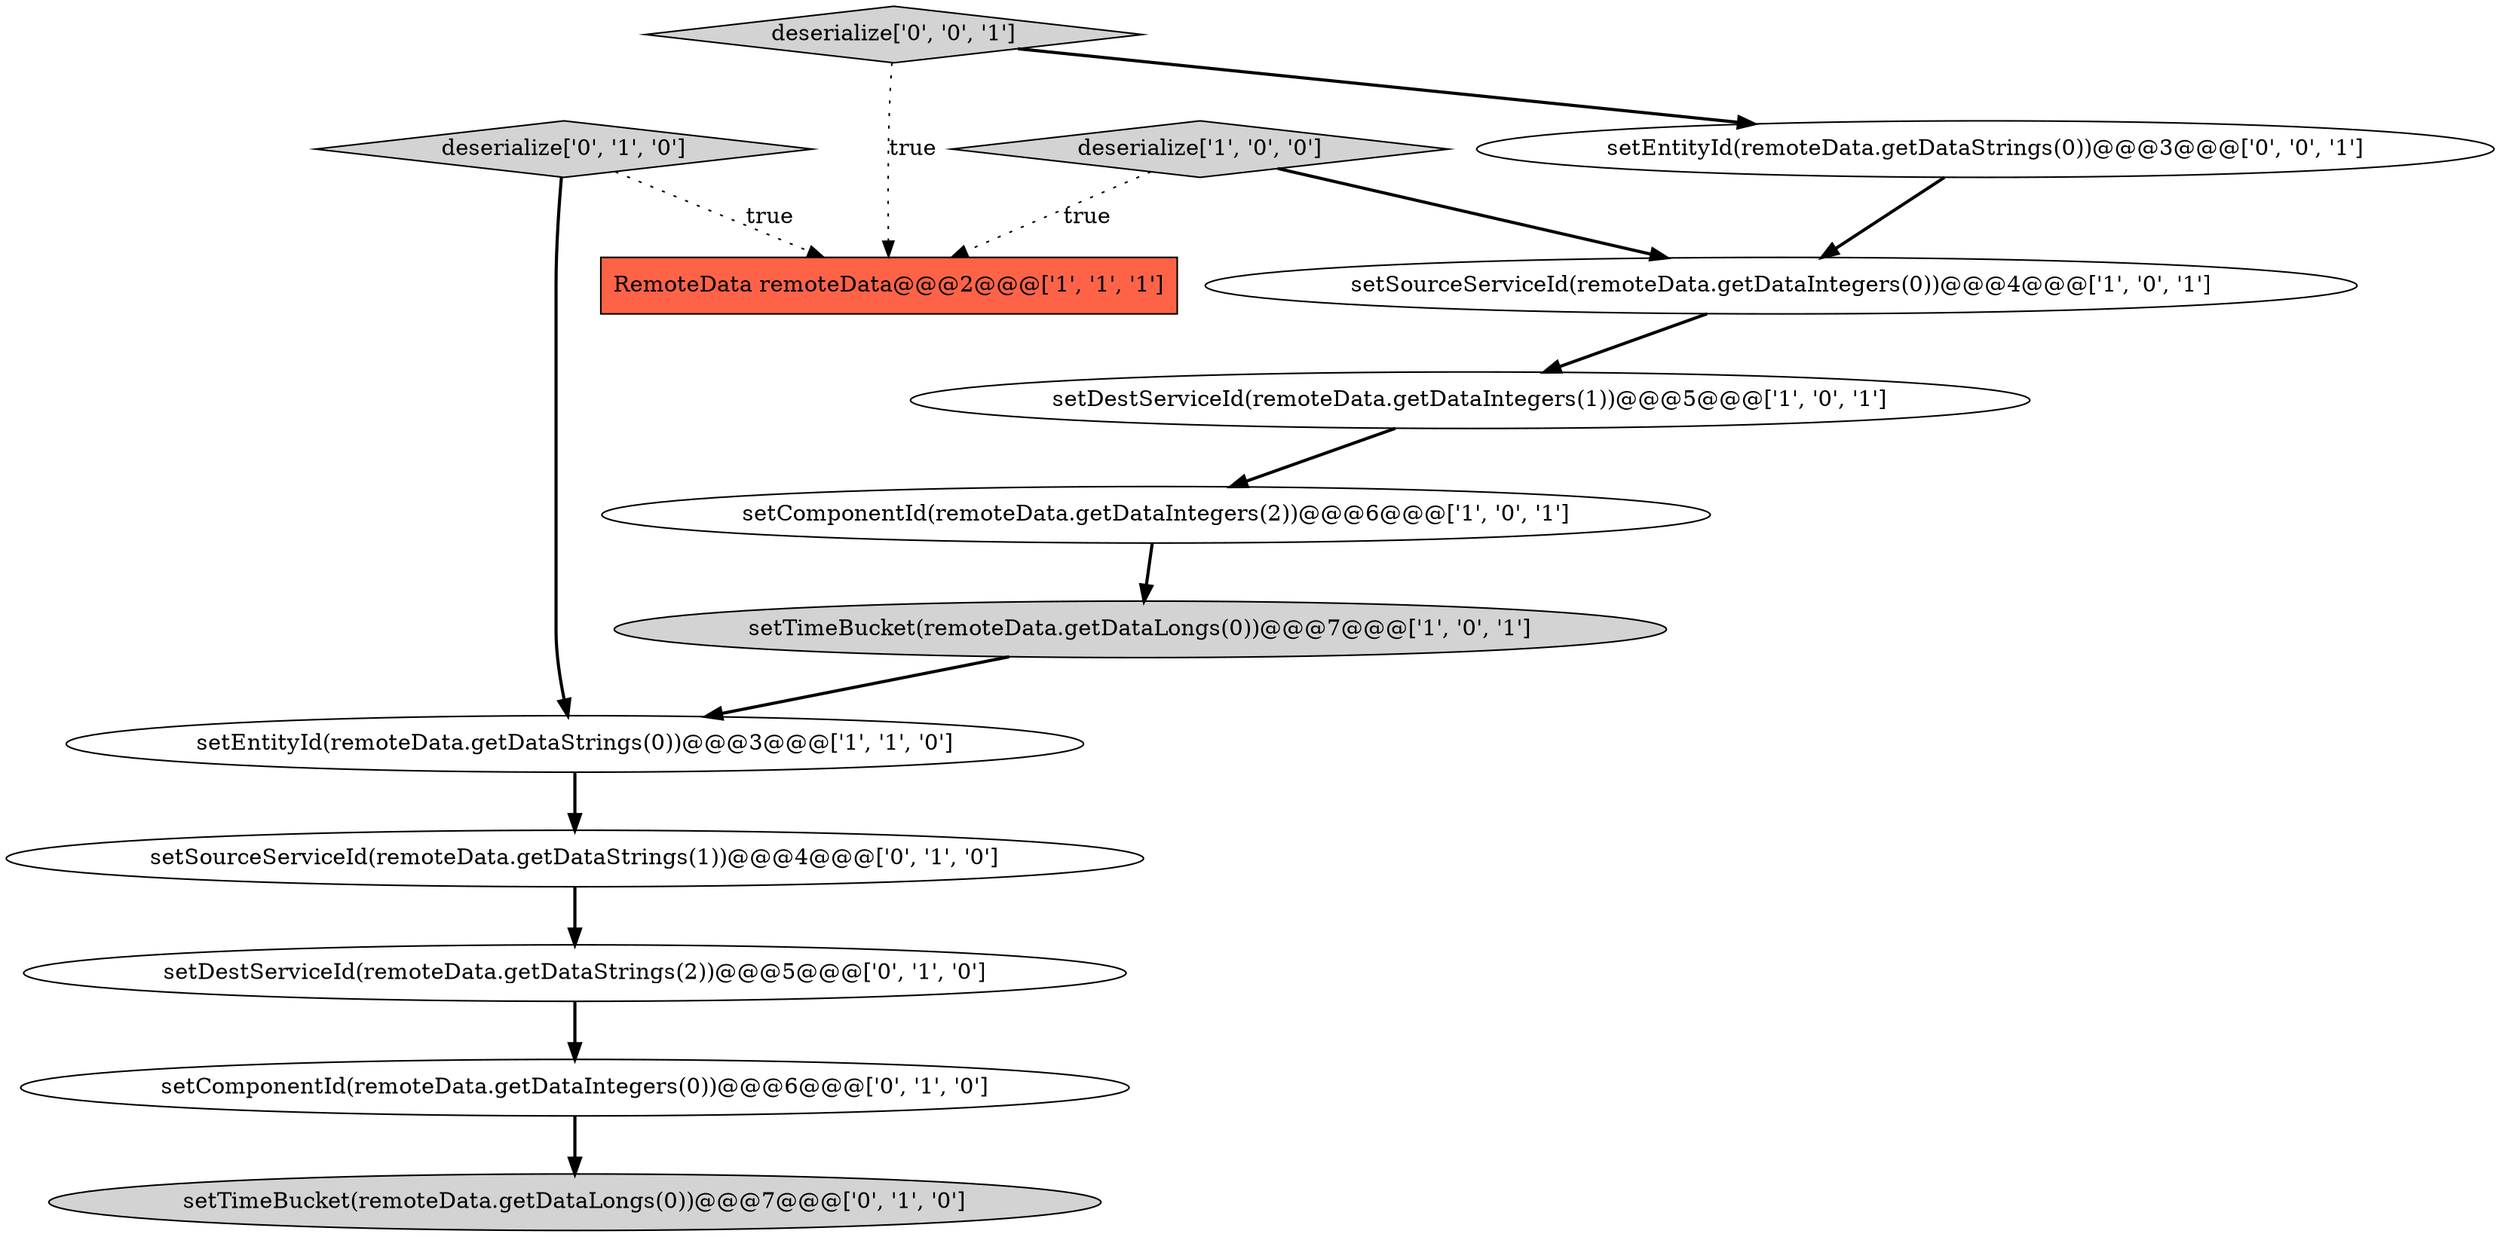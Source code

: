 digraph {
13 [style = filled, label = "setEntityId(remoteData.getDataStrings(0))@@@3@@@['0', '0', '1']", fillcolor = white, shape = ellipse image = "AAA0AAABBB3BBB"];
2 [style = filled, label = "setDestServiceId(remoteData.getDataIntegers(1))@@@5@@@['1', '0', '1']", fillcolor = white, shape = ellipse image = "AAA0AAABBB1BBB"];
3 [style = filled, label = "deserialize['1', '0', '0']", fillcolor = lightgray, shape = diamond image = "AAA0AAABBB1BBB"];
5 [style = filled, label = "setSourceServiceId(remoteData.getDataIntegers(0))@@@4@@@['1', '0', '1']", fillcolor = white, shape = ellipse image = "AAA0AAABBB1BBB"];
7 [style = filled, label = "setTimeBucket(remoteData.getDataLongs(0))@@@7@@@['0', '1', '0']", fillcolor = lightgray, shape = ellipse image = "AAA1AAABBB2BBB"];
9 [style = filled, label = "setDestServiceId(remoteData.getDataStrings(2))@@@5@@@['0', '1', '0']", fillcolor = white, shape = ellipse image = "AAA1AAABBB2BBB"];
1 [style = filled, label = "setComponentId(remoteData.getDataIntegers(2))@@@6@@@['1', '0', '1']", fillcolor = white, shape = ellipse image = "AAA0AAABBB1BBB"];
8 [style = filled, label = "setSourceServiceId(remoteData.getDataStrings(1))@@@4@@@['0', '1', '0']", fillcolor = white, shape = ellipse image = "AAA1AAABBB2BBB"];
11 [style = filled, label = "deserialize['0', '1', '0']", fillcolor = lightgray, shape = diamond image = "AAA0AAABBB2BBB"];
12 [style = filled, label = "deserialize['0', '0', '1']", fillcolor = lightgray, shape = diamond image = "AAA0AAABBB3BBB"];
4 [style = filled, label = "RemoteData remoteData@@@2@@@['1', '1', '1']", fillcolor = tomato, shape = box image = "AAA0AAABBB1BBB"];
6 [style = filled, label = "setEntityId(remoteData.getDataStrings(0))@@@3@@@['1', '1', '0']", fillcolor = white, shape = ellipse image = "AAA0AAABBB1BBB"];
10 [style = filled, label = "setComponentId(remoteData.getDataIntegers(0))@@@6@@@['0', '1', '0']", fillcolor = white, shape = ellipse image = "AAA1AAABBB2BBB"];
0 [style = filled, label = "setTimeBucket(remoteData.getDataLongs(0))@@@7@@@['1', '0', '1']", fillcolor = lightgray, shape = ellipse image = "AAA0AAABBB1BBB"];
5->2 [style = bold, label=""];
0->6 [style = bold, label=""];
12->13 [style = bold, label=""];
11->4 [style = dotted, label="true"];
10->7 [style = bold, label=""];
12->4 [style = dotted, label="true"];
13->5 [style = bold, label=""];
8->9 [style = bold, label=""];
3->4 [style = dotted, label="true"];
11->6 [style = bold, label=""];
2->1 [style = bold, label=""];
6->8 [style = bold, label=""];
3->5 [style = bold, label=""];
9->10 [style = bold, label=""];
1->0 [style = bold, label=""];
}
